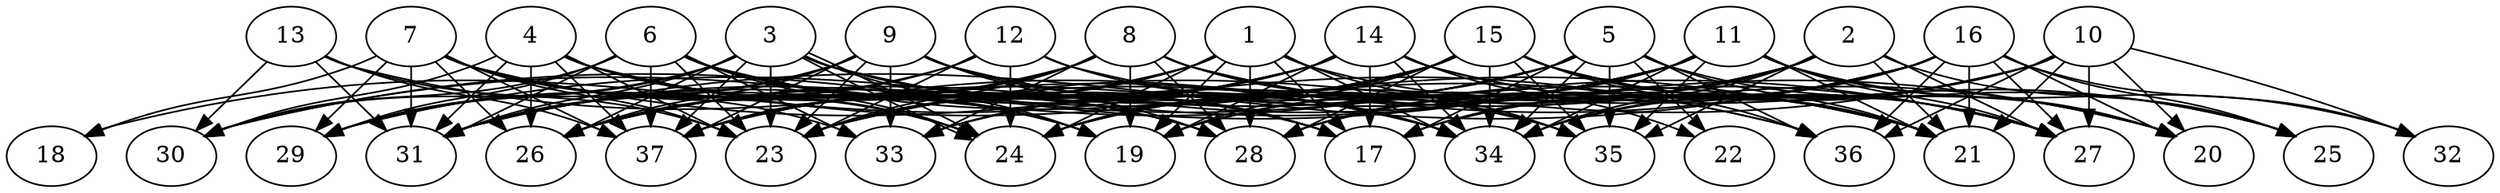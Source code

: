 // DAG (tier=3-complex, mode=data, n=37, ccr=0.512, fat=0.793, density=0.768, regular=0.336, jump=0.202, mindata=4194304, maxdata=33554432)
// DAG automatically generated by daggen at Sun Aug 24 16:33:35 2025
// /home/ermia/Project/Environments/daggen/bin/daggen --dot --ccr 0.512 --fat 0.793 --regular 0.336 --density 0.768 --jump 0.202 --mindata 4194304 --maxdata 33554432 -n 37 
digraph G {
  1 [size="1803047000282700447744", alpha="0.10", expect_size="901523500141350223872"]
  1 -> 17 [size ="1185117338861568"]
  1 -> 19 [size ="1185117338861568"]
  1 -> 21 [size ="1185117338861568"]
  1 -> 23 [size ="1185117338861568"]
  1 -> 24 [size ="1185117338861568"]
  1 -> 28 [size ="1185117338861568"]
  1 -> 31 [size ="1185117338861568"]
  1 -> 34 [size ="1185117338861568"]
  1 -> 35 [size ="1185117338861568"]
  1 -> 37 [size ="1185117338861568"]
  2 [size="15980827417757989470208", alpha="0.02", expect_size="7990413708878994735104"]
  2 -> 17 [size ="5075624611807232"]
  2 -> 19 [size ="5075624611807232"]
  2 -> 21 [size ="5075624611807232"]
  2 -> 23 [size ="5075624611807232"]
  2 -> 24 [size ="5075624611807232"]
  2 -> 25 [size ="5075624611807232"]
  2 -> 27 [size ="5075624611807232"]
  2 -> 33 [size ="5075624611807232"]
  2 -> 34 [size ="5075624611807232"]
  2 -> 35 [size ="5075624611807232"]
  3 [size="2191583707581977344", alpha="0.05", expect_size="1095791853790988672"]
  3 -> 17 [size ="4788048675995648"]
  3 -> 19 [size ="4788048675995648"]
  3 -> 23 [size ="4788048675995648"]
  3 -> 24 [size ="4788048675995648"]
  3 -> 24 [size ="4788048675995648"]
  3 -> 26 [size ="4788048675995648"]
  3 -> 27 [size ="4788048675995648"]
  3 -> 29 [size ="4788048675995648"]
  3 -> 30 [size ="4788048675995648"]
  3 -> 31 [size ="4788048675995648"]
  3 -> 34 [size ="4788048675995648"]
  3 -> 35 [size ="4788048675995648"]
  3 -> 37 [size ="4788048675995648"]
  4 [size="21181460586998792192000", alpha="0.03", expect_size="10590730293499396096000"]
  4 -> 17 [size ="6124358284083200"]
  4 -> 21 [size ="6124358284083200"]
  4 -> 23 [size ="6124358284083200"]
  4 -> 24 [size ="6124358284083200"]
  4 -> 26 [size ="6124358284083200"]
  4 -> 28 [size ="6124358284083200"]
  4 -> 30 [size ="6124358284083200"]
  4 -> 31 [size ="6124358284083200"]
  4 -> 37 [size ="6124358284083200"]
  5 [size="15571181908098226847744", alpha="0.04", expect_size="7785590954049113423872"]
  5 -> 17 [size ="4988512206061568"]
  5 -> 20 [size ="4988512206061568"]
  5 -> 21 [size ="4988512206061568"]
  5 -> 22 [size ="4988512206061568"]
  5 -> 23 [size ="4988512206061568"]
  5 -> 24 [size ="4988512206061568"]
  5 -> 26 [size ="4988512206061568"]
  5 -> 30 [size ="4988512206061568"]
  5 -> 34 [size ="4988512206061568"]
  5 -> 35 [size ="4988512206061568"]
  5 -> 36 [size ="4988512206061568"]
  6 [size="8352497337837767622656", alpha="0.09", expect_size="4176248668918883811328"]
  6 -> 17 [size ="3293322168762368"]
  6 -> 19 [size ="3293322168762368"]
  6 -> 23 [size ="3293322168762368"]
  6 -> 24 [size ="3293322168762368"]
  6 -> 29 [size ="3293322168762368"]
  6 -> 30 [size ="3293322168762368"]
  6 -> 31 [size ="3293322168762368"]
  6 -> 33 [size ="3293322168762368"]
  6 -> 34 [size ="3293322168762368"]
  6 -> 36 [size ="3293322168762368"]
  6 -> 37 [size ="3293322168762368"]
  7 [size="15661388211017155084288", alpha="0.10", expect_size="7830694105508577542144"]
  7 -> 18 [size ="5007759808397312"]
  7 -> 19 [size ="5007759808397312"]
  7 -> 23 [size ="5007759808397312"]
  7 -> 24 [size ="5007759808397312"]
  7 -> 26 [size ="5007759808397312"]
  7 -> 28 [size ="5007759808397312"]
  7 -> 29 [size ="5007759808397312"]
  7 -> 31 [size ="5007759808397312"]
  7 -> 33 [size ="5007759808397312"]
  7 -> 36 [size ="5007759808397312"]
  7 -> 37 [size ="5007759808397312"]
  8 [size="5270511078132039680", alpha="0.04", expect_size="2635255539066019840"]
  8 -> 19 [size ="7635047272153088"]
  8 -> 20 [size ="7635047272153088"]
  8 -> 21 [size ="7635047272153088"]
  8 -> 23 [size ="7635047272153088"]
  8 -> 26 [size ="7635047272153088"]
  8 -> 28 [size ="7635047272153088"]
  8 -> 29 [size ="7635047272153088"]
  8 -> 33 [size ="7635047272153088"]
  8 -> 35 [size ="7635047272153088"]
  8 -> 37 [size ="7635047272153088"]
  9 [size="1506785711686779136", alpha="0.19", expect_size="753392855843389568"]
  9 -> 17 [size ="1022787439296512"]
  9 -> 20 [size ="1022787439296512"]
  9 -> 21 [size ="1022787439296512"]
  9 -> 23 [size ="1022787439296512"]
  9 -> 26 [size ="1022787439296512"]
  9 -> 28 [size ="1022787439296512"]
  9 -> 29 [size ="1022787439296512"]
  9 -> 31 [size ="1022787439296512"]
  9 -> 33 [size ="1022787439296512"]
  9 -> 37 [size ="1022787439296512"]
  10 [size="40827329068967688", alpha="0.02", expect_size="20413664534483844"]
  10 -> 17 [size ="1930206629593088"]
  10 -> 20 [size ="1930206629593088"]
  10 -> 21 [size ="1930206629593088"]
  10 -> 23 [size ="1930206629593088"]
  10 -> 27 [size ="1930206629593088"]
  10 -> 28 [size ="1930206629593088"]
  10 -> 32 [size ="1930206629593088"]
  10 -> 34 [size ="1930206629593088"]
  10 -> 36 [size ="1930206629593088"]
  11 [size="1170147547326361344", alpha="0.01", expect_size="585073773663180672"]
  11 -> 19 [size ="1110744384929792"]
  11 -> 20 [size ="1110744384929792"]
  11 -> 21 [size ="1110744384929792"]
  11 -> 24 [size ="1110744384929792"]
  11 -> 27 [size ="1110744384929792"]
  11 -> 28 [size ="1110744384929792"]
  11 -> 29 [size ="1110744384929792"]
  11 -> 30 [size ="1110744384929792"]
  11 -> 32 [size ="1110744384929792"]
  11 -> 34 [size ="1110744384929792"]
  11 -> 35 [size ="1110744384929792"]
  11 -> 37 [size ="1110744384929792"]
  12 [size="5280881157902365097984", alpha="0.03", expect_size="2640440578951182548992"]
  12 -> 23 [size ="2426019290021888"]
  12 -> 24 [size ="2426019290021888"]
  12 -> 26 [size ="2426019290021888"]
  12 -> 27 [size ="2426019290021888"]
  12 -> 31 [size ="2426019290021888"]
  12 -> 34 [size ="2426019290021888"]
  13 [size="27122180635694416789504", alpha="0.09", expect_size="13561090317847208394752"]
  13 -> 23 [size ="7221704652750848"]
  13 -> 30 [size ="7221704652750848"]
  13 -> 31 [size ="7221704652750848"]
  13 -> 34 [size ="7221704652750848"]
  13 -> 37 [size ="7221704652750848"]
  14 [size="11220937264364810928128", alpha="0.07", expect_size="5610468632182405464064"]
  14 -> 17 [size ="4009677188759552"]
  14 -> 18 [size ="4009677188759552"]
  14 -> 19 [size ="4009677188759552"]
  14 -> 22 [size ="4009677188759552"]
  14 -> 23 [size ="4009677188759552"]
  14 -> 25 [size ="4009677188759552"]
  14 -> 27 [size ="4009677188759552"]
  14 -> 31 [size ="4009677188759552"]
  14 -> 34 [size ="4009677188759552"]
  14 -> 37 [size ="4009677188759552"]
  15 [size="60348524929429208", alpha="0.05", expect_size="30174262464714604"]
  15 -> 19 [size ="1634082794504192"]
  15 -> 21 [size ="1634082794504192"]
  15 -> 24 [size ="1634082794504192"]
  15 -> 25 [size ="1634082794504192"]
  15 -> 26 [size ="1634082794504192"]
  15 -> 27 [size ="1634082794504192"]
  15 -> 28 [size ="1634082794504192"]
  15 -> 31 [size ="1634082794504192"]
  15 -> 33 [size ="1634082794504192"]
  15 -> 34 [size ="1634082794504192"]
  15 -> 35 [size ="1634082794504192"]
  15 -> 36 [size ="1634082794504192"]
  15 -> 37 [size ="1634082794504192"]
  16 [size="4237777554098019840", alpha="0.17", expect_size="2118888777049009920"]
  16 -> 17 [size ="4028773485772800"]
  16 -> 19 [size ="4028773485772800"]
  16 -> 20 [size ="4028773485772800"]
  16 -> 21 [size ="4028773485772800"]
  16 -> 24 [size ="4028773485772800"]
  16 -> 25 [size ="4028773485772800"]
  16 -> 27 [size ="4028773485772800"]
  16 -> 28 [size ="4028773485772800"]
  16 -> 31 [size ="4028773485772800"]
  16 -> 32 [size ="4028773485772800"]
  16 -> 34 [size ="4028773485772800"]
  16 -> 36 [size ="4028773485772800"]
  16 -> 37 [size ="4028773485772800"]
  17 [size="2881523365001082880", alpha="0.01", expect_size="1440761682500541440"]
  18 [size="2644743969233174528000", alpha="0.12", expect_size="1322371984616587264000"]
  19 [size="15650454267449940", alpha="0.11", expect_size="7825227133724970"]
  20 [size="14647460488654960640", alpha="0.12", expect_size="7323730244327480320"]
  21 [size="7322250706744301", alpha="0.15", expect_size="3661125353372150"]
  22 [size="43645472403575704", alpha="0.11", expect_size="21822736201787852"]
  23 [size="4974905372205712932864", alpha="0.01", expect_size="2487452686102856466432"]
  24 [size="13994607006491558", alpha="0.17", expect_size="6997303503245779"]
  25 [size="2317878771396982603776", alpha="0.13", expect_size="1158939385698491301888"]
  26 [size="1573021093053551872", alpha="0.15", expect_size="786510546526775936"]
  27 [size="5231660530926876622848", alpha="0.04", expect_size="2615830265463438311424"]
  28 [size="16869996739661202980864", alpha="0.18", expect_size="8434998369830601490432"]
  29 [size="1017566211191213568", alpha="0.06", expect_size="508783105595606784"]
  30 [size="18433486317735905329152", alpha="0.04", expect_size="9216743158867952664576"]
  31 [size="9683646943996747776", alpha="0.17", expect_size="4841823471998373888"]
  32 [size="111815454698741440", alpha="0.02", expect_size="55907727349370720"]
  33 [size="320264244399534272", alpha="0.11", expect_size="160132122199767136"]
  34 [size="9996576429489963139072", alpha="0.01", expect_size="4998288214744981569536"]
  35 [size="23982273549795246211072", alpha="0.11", expect_size="11991136774897623105536"]
  36 [size="31908931280499344", alpha="0.14", expect_size="15954465640249672"]
  37 [size="24647455472103718912000", alpha="0.12", expect_size="12323727736051859456000"]
}